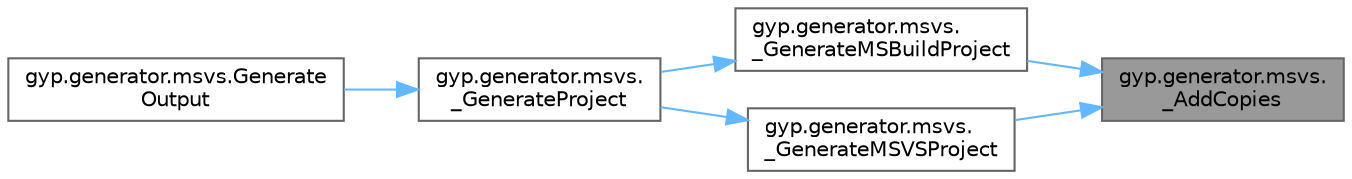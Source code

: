 digraph "gyp.generator.msvs._AddCopies"
{
 // LATEX_PDF_SIZE
  bgcolor="transparent";
  edge [fontname=Helvetica,fontsize=10,labelfontname=Helvetica,labelfontsize=10];
  node [fontname=Helvetica,fontsize=10,shape=box,height=0.2,width=0.4];
  rankdir="RL";
  Node1 [id="Node000001",label="gyp.generator.msvs.\l_AddCopies",height=0.2,width=0.4,color="gray40", fillcolor="grey60", style="filled", fontcolor="black",tooltip=" "];
  Node1 -> Node2 [id="edge6_Node000001_Node000002",dir="back",color="steelblue1",style="solid",tooltip=" "];
  Node2 [id="Node000002",label="gyp.generator.msvs.\l_GenerateMSBuildProject",height=0.2,width=0.4,color="grey40", fillcolor="white", style="filled",URL="$namespacegyp_1_1generator_1_1msvs.html#aeb1077579205b1c7411346014477ad84",tooltip=" "];
  Node2 -> Node3 [id="edge7_Node000002_Node000003",dir="back",color="steelblue1",style="solid",tooltip=" "];
  Node3 [id="Node000003",label="gyp.generator.msvs.\l_GenerateProject",height=0.2,width=0.4,color="grey40", fillcolor="white", style="filled",URL="$namespacegyp_1_1generator_1_1msvs.html#ae09f81b7e8fe941859ba514b2f705e15",tooltip=" "];
  Node3 -> Node4 [id="edge8_Node000003_Node000004",dir="back",color="steelblue1",style="solid",tooltip=" "];
  Node4 [id="Node000004",label="gyp.generator.msvs.Generate\lOutput",height=0.2,width=0.4,color="grey40", fillcolor="white", style="filled",URL="$namespacegyp_1_1generator_1_1msvs.html#a21d574f84e4435e486de18fb7df08225",tooltip=" "];
  Node1 -> Node5 [id="edge9_Node000001_Node000005",dir="back",color="steelblue1",style="solid",tooltip=" "];
  Node5 [id="Node000005",label="gyp.generator.msvs.\l_GenerateMSVSProject",height=0.2,width=0.4,color="grey40", fillcolor="white", style="filled",URL="$namespacegyp_1_1generator_1_1msvs.html#a268d226163f5e4919aaec418830d5cd7",tooltip=" "];
  Node5 -> Node3 [id="edge10_Node000005_Node000003",dir="back",color="steelblue1",style="solid",tooltip=" "];
}
